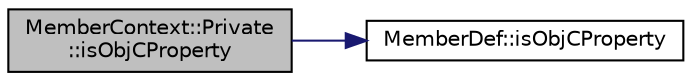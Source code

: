 digraph "MemberContext::Private::isObjCProperty"
{
 // LATEX_PDF_SIZE
  edge [fontname="Helvetica",fontsize="10",labelfontname="Helvetica",labelfontsize="10"];
  node [fontname="Helvetica",fontsize="10",shape=record];
  rankdir="LR";
  Node1 [label="MemberContext::Private\l::isObjCProperty",height=0.2,width=0.4,color="black", fillcolor="grey75", style="filled", fontcolor="black",tooltip=" "];
  Node1 -> Node2 [color="midnightblue",fontsize="10",style="solid"];
  Node2 [label="MemberDef::isObjCProperty",height=0.2,width=0.4,color="black", fillcolor="white", style="filled",URL="$classMemberDef.html#aae943a44f4314a00a9572d0fa5e364e7",tooltip=" "];
}
